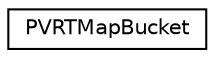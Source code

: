 digraph "Graphical Class Hierarchy"
{
  edge [fontname="Helvetica",fontsize="10",labelfontname="Helvetica",labelfontsize="10"];
  node [fontname="Helvetica",fontsize="10",shape=record];
  rankdir="LR";
  Node1 [label="PVRTMapBucket",height=0.2,width=0.4,color="black", fillcolor="white", style="filled",URL="$struct_p_v_r_t_map_bucket.html"];
}
